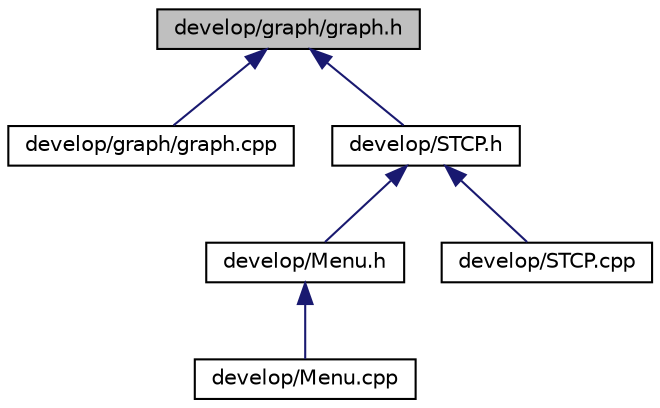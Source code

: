 digraph "develop/graph/graph.h"
{
 // LATEX_PDF_SIZE
  bgcolor="transparent";
  edge [fontname="Helvetica",fontsize="10",labelfontname="Helvetica",labelfontsize="10"];
  node [fontname="Helvetica",fontsize="10",shape=record];
  Node1 [label="develop/graph/graph.h",height=0.2,width=0.4,color="black", fillcolor="grey75", style="filled", fontcolor="black",tooltip=" "];
  Node1 -> Node2 [dir="back",color="midnightblue",fontsize="10",style="solid"];
  Node2 [label="develop/graph/graph.cpp",height=0.2,width=0.4,color="black",URL="$graph_8cpp.html",tooltip=" "];
  Node1 -> Node3 [dir="back",color="midnightblue",fontsize="10",style="solid"];
  Node3 [label="develop/STCP.h",height=0.2,width=0.4,color="black",URL="$STCP_8h.html",tooltip=" "];
  Node3 -> Node4 [dir="back",color="midnightblue",fontsize="10",style="solid"];
  Node4 [label="develop/Menu.h",height=0.2,width=0.4,color="black",URL="$Menu_8h.html",tooltip=" "];
  Node4 -> Node5 [dir="back",color="midnightblue",fontsize="10",style="solid"];
  Node5 [label="develop/Menu.cpp",height=0.2,width=0.4,color="black",URL="$Menu_8cpp.html",tooltip=" "];
  Node3 -> Node6 [dir="back",color="midnightblue",fontsize="10",style="solid"];
  Node6 [label="develop/STCP.cpp",height=0.2,width=0.4,color="black",URL="$STCP_8cpp.html",tooltip=" "];
}
